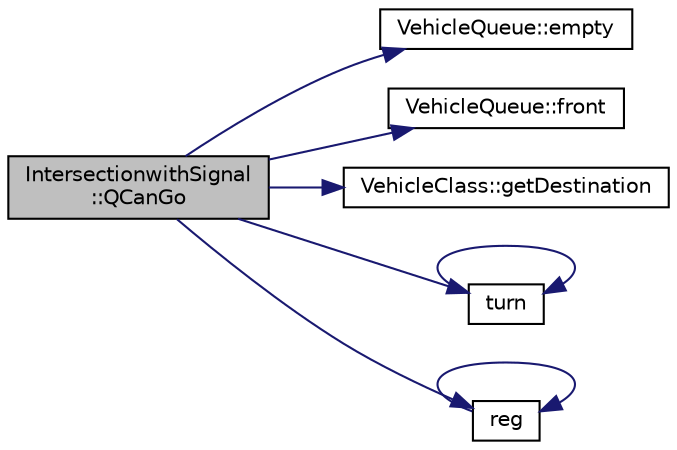 digraph "IntersectionwithSignal::QCanGo"
{
  edge [fontname="Helvetica",fontsize="10",labelfontname="Helvetica",labelfontsize="10"];
  node [fontname="Helvetica",fontsize="10",shape=record];
  rankdir="LR";
  Node1 [label="IntersectionwithSignal\l::QCanGo",height=0.2,width=0.4,color="black", fillcolor="grey75", style="filled" fontcolor="black"];
  Node1 -> Node2 [color="midnightblue",fontsize="10",style="solid"];
  Node2 [label="VehicleQueue::empty",height=0.2,width=0.4,color="black", fillcolor="white", style="filled",URL="$class_vehicle_queue.html#a9c22a63f1c7562bc14be172a38cffcb9"];
  Node1 -> Node3 [color="midnightblue",fontsize="10",style="solid"];
  Node3 [label="VehicleQueue::front",height=0.2,width=0.4,color="black", fillcolor="white", style="filled",URL="$class_vehicle_queue.html#aff7fef0dc6401e38a26bc34ee0e78f2a"];
  Node1 -> Node4 [color="midnightblue",fontsize="10",style="solid"];
  Node4 [label="VehicleClass::getDestination",height=0.2,width=0.4,color="black", fillcolor="white", style="filled",URL="$class_vehicle_class.html#a2158372213aad34b03a4d8021e1dbd1d"];
  Node1 -> Node5 [color="midnightblue",fontsize="10",style="solid"];
  Node5 [label="turn",height=0.2,width=0.4,color="black", fillcolor="white", style="filled",URL="$_common_defs_8h.html#ab16114155cb6c7b1080dc8f52f1f8f7a"];
  Node5 -> Node5 [color="midnightblue",fontsize="10",style="solid"];
  Node1 -> Node6 [color="midnightblue",fontsize="10",style="solid"];
  Node6 [label="reg",height=0.2,width=0.4,color="black", fillcolor="white", style="filled",URL="$_common_defs_8h.html#aee7862becfb6aef94f34e882348eb275"];
  Node6 -> Node6 [color="midnightblue",fontsize="10",style="solid"];
}
